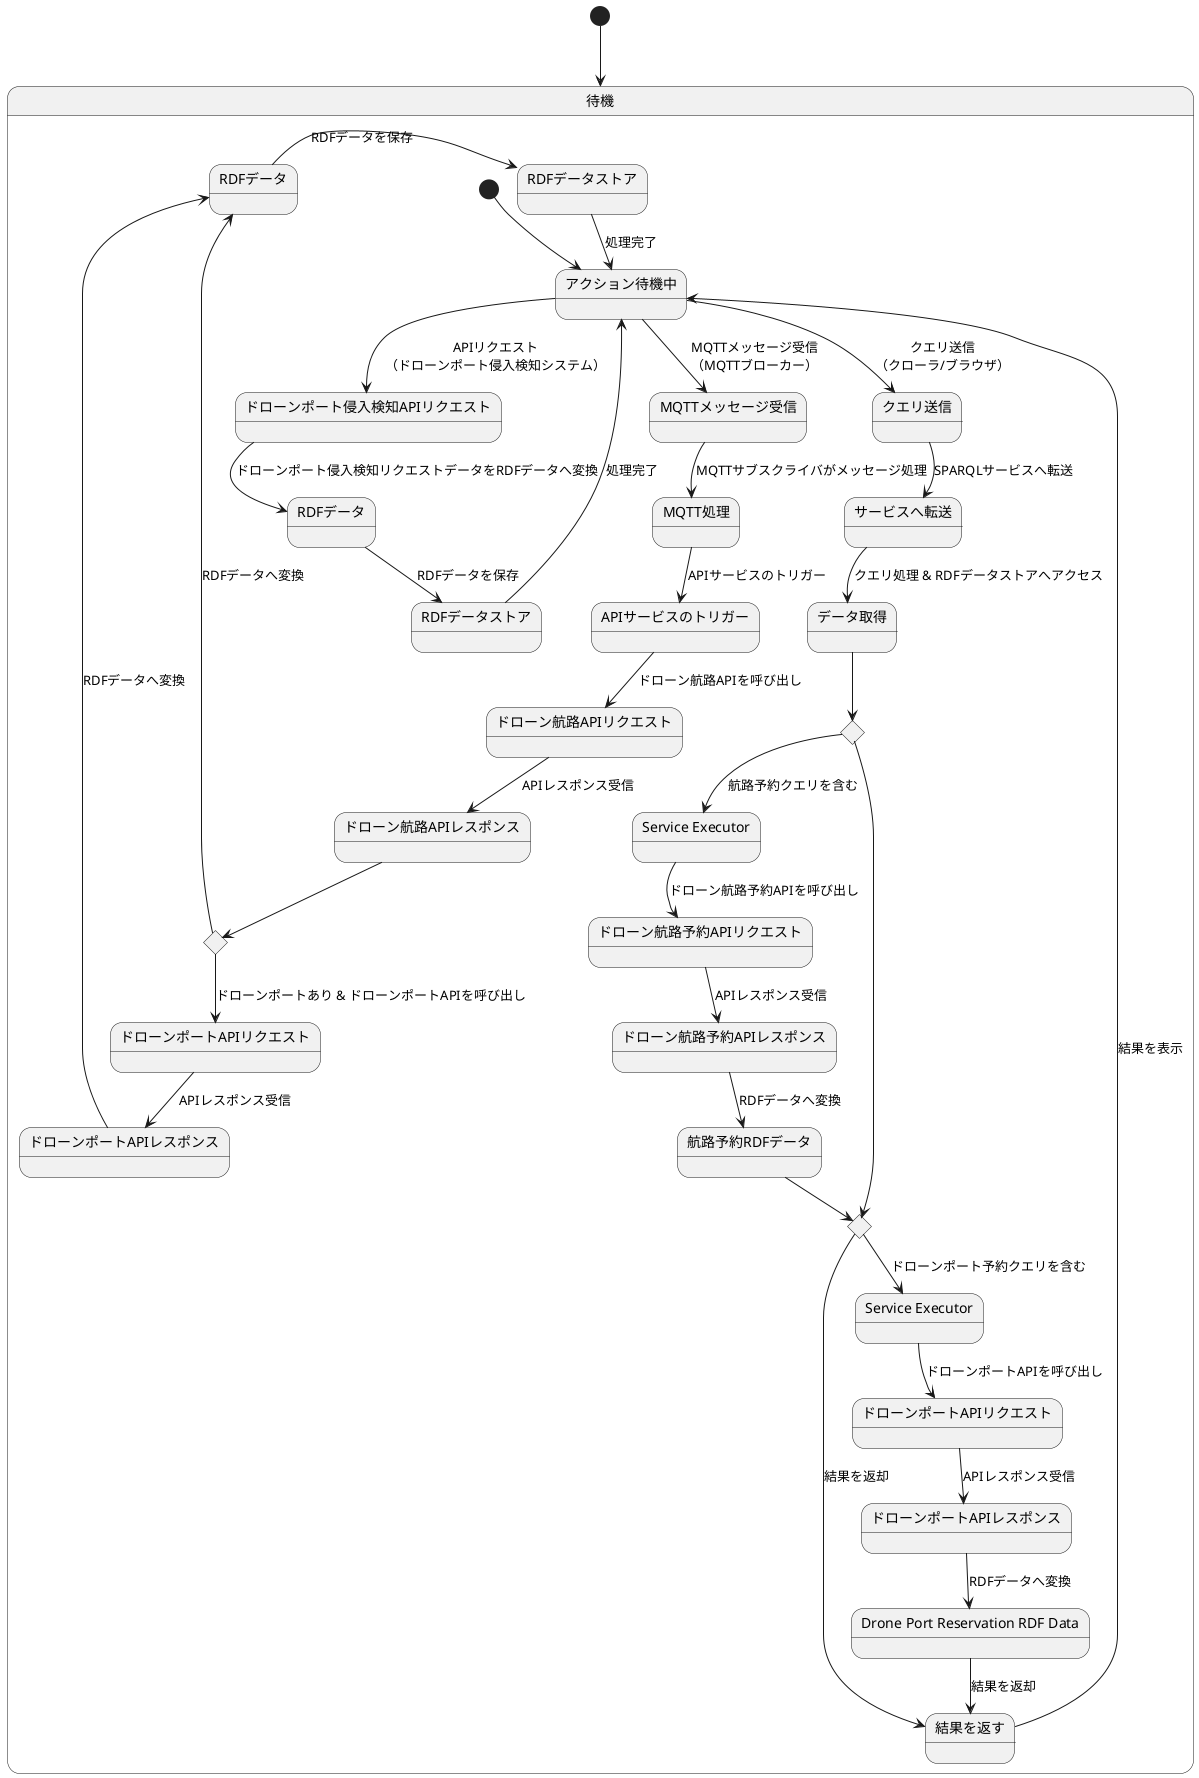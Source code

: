 @startuml
[*] --> Idle

state "待機" as Idle {
    state "アクション待機中" as WaitingForAction

    [*] --> WaitingForAction

    ' SPARQLクエリ処理のフロー
    state "クエリ送信" as QuerySubmitted
    state "サービスへ転送" as ForwardToService
    state "データ取得" as RetrieveData
    state "カスタムサービスクエリに航路予約を含むか" as IncludesCustomServiceQueryAirwayReservation <<choice>>
    state "Service Executor" as DroneAirwayReservationServiceExecutor
    state "ドローン航路予約APIリクエスト" as DroneAirwayReservationAPIRequest
    state "ドローン航路予約APIレスポンス" as DroneAirwayReservationAPIResponse
    state "航路予約RDFデータ" as AirwayReservationRDFData
    state "カスタムサービスクエリにドローンポート予約を含むか" as IncludesCustomServiceQueryDronePortReservation <<choice>>
    state "Service Executor" as DronePortReservationServiceExecutor
    state "ドローンポートAPIリクエスト" as DronePortReservationAPIRequest
    state "ドローンポートAPIレスポンス" as DronePortReservationAPIResponse
    state "Drone Port Reservation RDF Data" as DronePortReservationRDFData
    state "結果を返す" as ReturnResults

    WaitingForAction --> QuerySubmitted : クエリ送信\n（クローラ/ブラウザ）
    QuerySubmitted --> ForwardToService : SPARQLサービスへ転送
    ForwardToService --> RetrieveData : クエリ処理 & RDFデータストアへアクセス
    RetrieveData --> IncludesCustomServiceQueryAirwayReservation
    IncludesCustomServiceQueryAirwayReservation --> DroneAirwayReservationServiceExecutor : 航路予約クエリを含む
    DroneAirwayReservationServiceExecutor --> DroneAirwayReservationAPIRequest : ドローン航路予約APIを呼び出し
    DroneAirwayReservationAPIRequest --> DroneAirwayReservationAPIResponse : APIレスポンス受信
    DroneAirwayReservationAPIResponse --> AirwayReservationRDFData : RDFデータへ変換
    IncludesCustomServiceQueryAirwayReservation --> IncludesCustomServiceQueryDronePortReservation
    AirwayReservationRDFData --> IncludesCustomServiceQueryDronePortReservation
    IncludesCustomServiceQueryDronePortReservation --> DronePortReservationServiceExecutor : ドローンポート予約クエリを含む
    DronePortReservationServiceExecutor --> DronePortReservationAPIRequest : ドローンポートAPIを呼び出し
    DronePortReservationAPIRequest --> DronePortReservationAPIResponse : APIレスポンス受信
    DronePortReservationAPIResponse --> DronePortReservationRDFData : RDFデータへ変換
    DronePortReservationRDFData --> ReturnResults : 結果を返却
    IncludesCustomServiceQueryDronePortReservation --> ReturnResults : 結果を返却
    ReturnResults --> WaitingForAction : 結果を表示

    ' MQTTメッセージ処理のフロー
    state "MQTTメッセージ受信" as MQTTMessageReceived
    state "MQTT処理" as ProcessMQTT
    state "APIサービスのトリガー" as TriggerAPIService
    state "ドローン航路APIリクエスト" as DroneAirwayAPIRequest
    state "ドローン航路APIレスポンス" as DroneAirwayAPIResponse
    state "ドローンポートAPIリクエスト" as DronePortAPIRequest
    state "ドローンポートAPIレスポンス" as DronePortAPIResponse
    state "RDFデータ" as RDFData
    state "RDFデータストア" as RDFDataStore
    state "ドローンポートを含むか" as HasDronePort <<choice>>

    WaitingForAction --> MQTTMessageReceived : MQTTメッセージ受信\n（MQTTブローカー）
    MQTTMessageReceived --> ProcessMQTT : MQTTサブスクライバがメッセージ処理
    ProcessMQTT --> TriggerAPIService : APIサービスのトリガー
    TriggerAPIService --> DroneAirwayAPIRequest : ドローン航路APIを呼び出し
    DroneAirwayAPIRequest --> DroneAirwayAPIResponse : APIレスポンス受信
    DroneAirwayAPIResponse --> HasDronePort
    HasDronePort --> RDFData : RDFデータへ変換
    HasDronePort --> DronePortAPIRequest : ドローンポートあり & ドローンポートAPIを呼び出し
    DronePortAPIRequest --> DronePortAPIResponse : APIレスポンス受信
    DronePortAPIResponse --> RDFData : RDFデータへ変換
    RDFData -> RDFDataStore : RDFデータを保存
    RDFDataStore --> WaitingForAction : 処理完了

    ' ドローンポート侵入検知APIリクエスト処理のフロー
    state "ドローンポート侵入検知APIリクエスト" as DronePortIntrusionAPIRequest
    state "RDFデータ" as DronePortIntrusionRDFData
    state "RDFデータストア" as DronePortIntrusionRDFDataStore

    WaitingForAction --> DronePortIntrusionAPIRequest : APIリクエスト\n（ドローンポート侵入検知システム）
    DronePortIntrusionAPIRequest --> DronePortIntrusionRDFData : ドローンポート侵入検知リクエストデータをRDFデータへ変換
    DronePortIntrusionRDFData --> DronePortIntrusionRDFDataStore : RDFデータを保存
    DronePortIntrusionRDFDataStore --> WaitingForAction : 処理完了
}

@enduml
